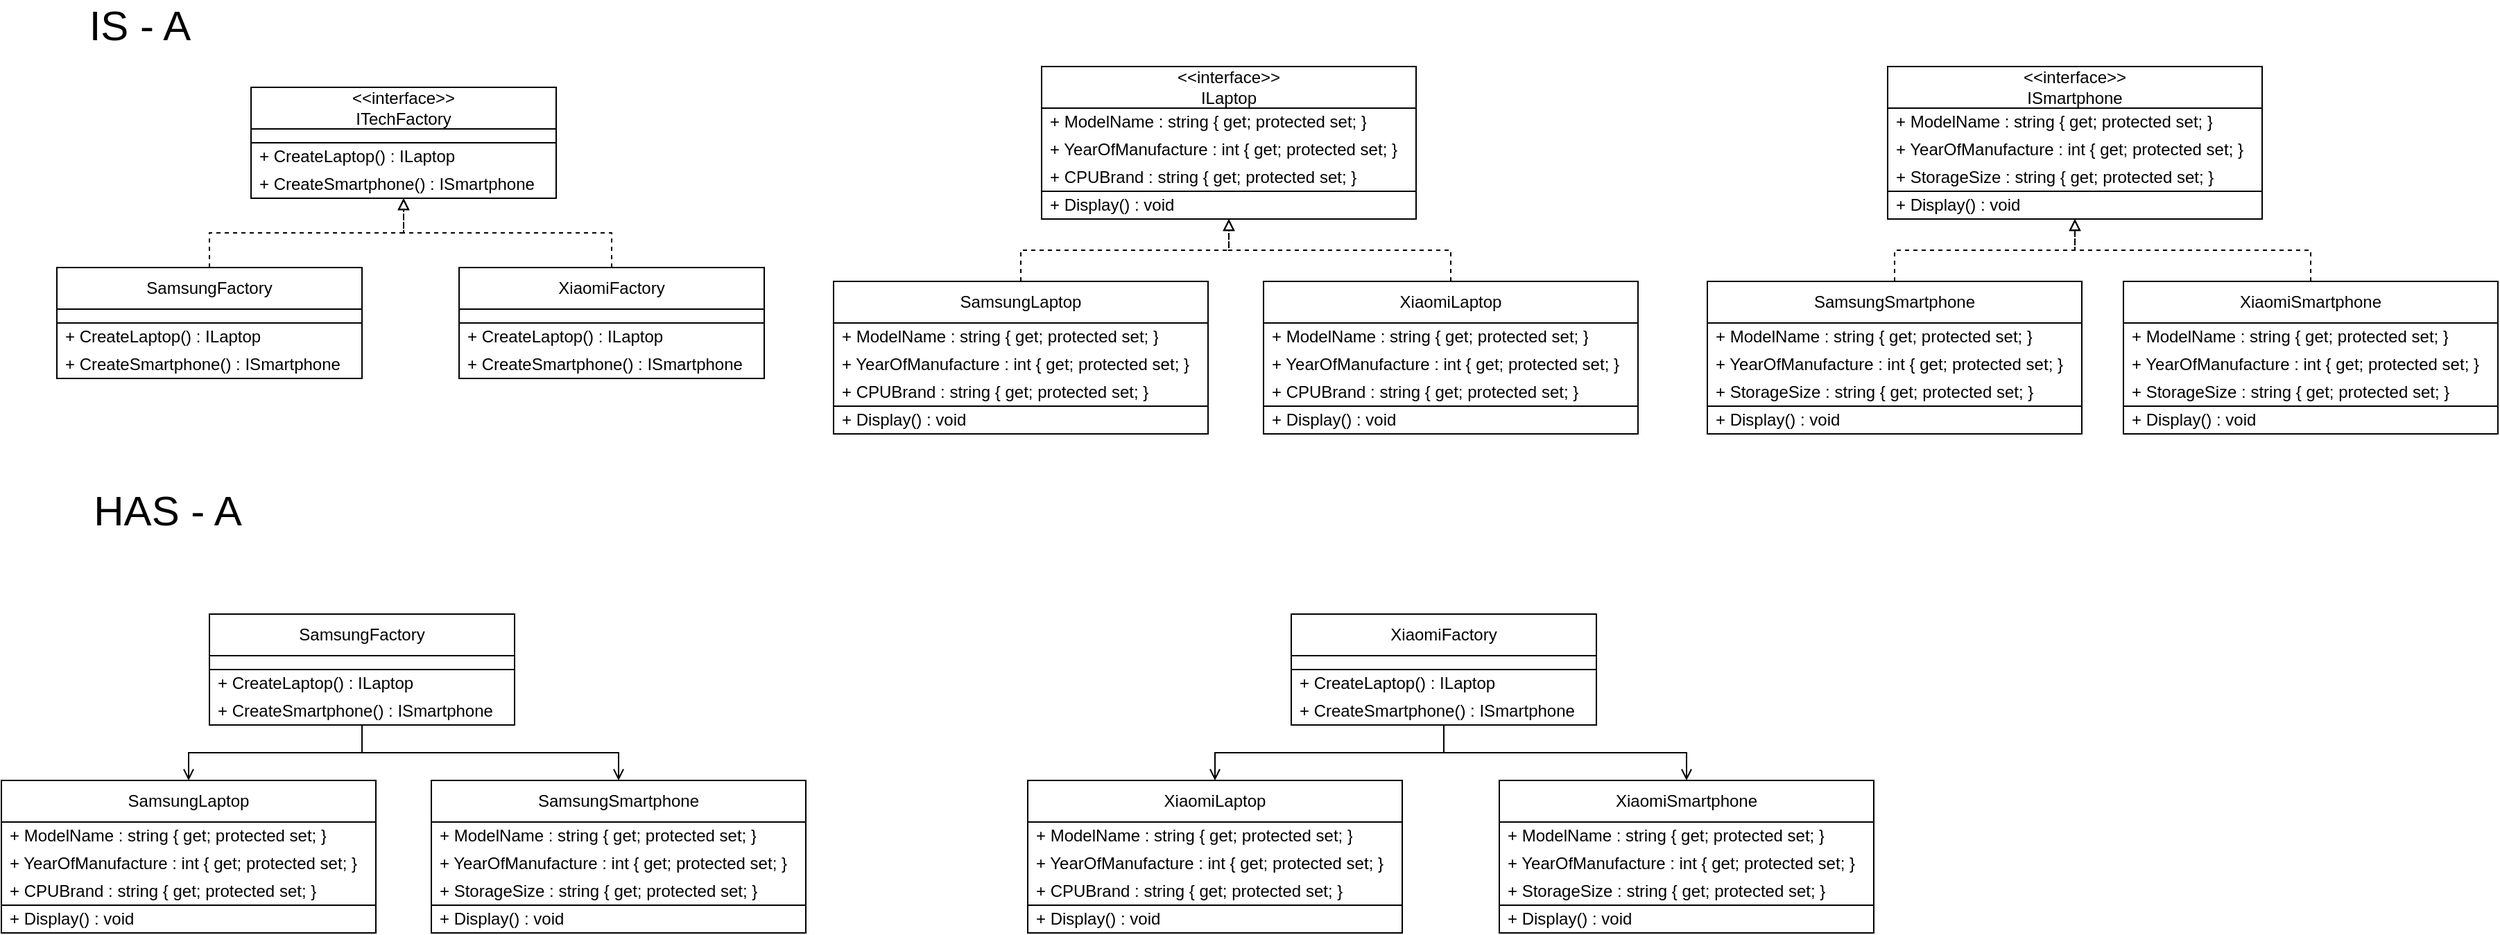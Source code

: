<mxfile version="26.0.16">
  <diagram name="Page-1" id="Qs8pfFPpCerDKXt57efB">
    <mxGraphModel dx="2477" dy="3797" grid="1" gridSize="10" guides="1" tooltips="1" connect="1" arrows="1" fold="1" page="1" pageScale="1" pageWidth="850" pageHeight="1100" math="0" shadow="0">
      <root>
        <mxCell id="0" />
        <mxCell id="1" parent="0" />
        <mxCell id="cxuHDFK6pZK8DwNZ5O6L-1" value="&amp;lt;&amp;lt;interface&amp;gt;&amp;gt;&lt;div&gt;ITechFactory&lt;/div&gt;" style="swimlane;fontStyle=0;childLayout=stackLayout;horizontal=1;startSize=30;horizontalStack=0;resizeParent=1;resizeParentMax=0;resizeLast=0;collapsible=1;marginBottom=0;whiteSpace=wrap;html=1;" vertex="1" parent="1">
          <mxGeometry x="320" y="370" width="220" height="80" as="geometry" />
        </mxCell>
        <mxCell id="cxuHDFK6pZK8DwNZ5O6L-2" value="." style="text;strokeColor=none;fillColor=none;align=left;verticalAlign=middle;spacingLeft=4;spacingRight=4;overflow=hidden;points=[[0,0.5],[1,0.5]];portConstraint=eastwest;rotatable=0;whiteSpace=wrap;html=1;" vertex="1" parent="cxuHDFK6pZK8DwNZ5O6L-1">
          <mxGeometry y="30" width="220" height="10" as="geometry" />
        </mxCell>
        <mxCell id="cxuHDFK6pZK8DwNZ5O6L-5" value="" style="swimlane;startSize=0;" vertex="1" parent="cxuHDFK6pZK8DwNZ5O6L-1">
          <mxGeometry y="40" width="220" height="40" as="geometry" />
        </mxCell>
        <mxCell id="cxuHDFK6pZK8DwNZ5O6L-6" value="+&amp;nbsp;CreateLaptop() : ILaptop" style="text;strokeColor=none;fillColor=none;align=left;verticalAlign=middle;spacingLeft=4;spacingRight=4;overflow=hidden;points=[[0,0.5],[1,0.5]];portConstraint=eastwest;rotatable=0;whiteSpace=wrap;html=1;" vertex="1" parent="cxuHDFK6pZK8DwNZ5O6L-5">
          <mxGeometry width="220" height="20" as="geometry" />
        </mxCell>
        <mxCell id="cxuHDFK6pZK8DwNZ5O6L-7" value="+ CreateSmartphone() : ISmartphone" style="text;strokeColor=none;fillColor=none;align=left;verticalAlign=middle;spacingLeft=4;spacingRight=4;overflow=hidden;points=[[0,0.5],[1,0.5]];portConstraint=eastwest;rotatable=0;whiteSpace=wrap;html=1;" vertex="1" parent="cxuHDFK6pZK8DwNZ5O6L-5">
          <mxGeometry y="20" width="220" height="20" as="geometry" />
        </mxCell>
        <mxCell id="cxuHDFK6pZK8DwNZ5O6L-8" value="." style="text;strokeColor=none;fillColor=none;align=left;verticalAlign=middle;spacingLeft=4;spacingRight=4;overflow=hidden;points=[[0,0.5],[1,0.5]];portConstraint=eastwest;rotatable=0;whiteSpace=wrap;html=1;" vertex="1" parent="1">
          <mxGeometry x="350" y="560" width="220" height="10" as="geometry" />
        </mxCell>
        <mxCell id="cxuHDFK6pZK8DwNZ5O6L-21" style="edgeStyle=orthogonalEdgeStyle;rounded=0;orthogonalLoop=1;jettySize=auto;html=1;dashed=1;endArrow=block;endFill=0;" edge="1" parent="1" source="cxuHDFK6pZK8DwNZ5O6L-9" target="cxuHDFK6pZK8DwNZ5O6L-1">
          <mxGeometry relative="1" as="geometry" />
        </mxCell>
        <mxCell id="cxuHDFK6pZK8DwNZ5O6L-9" value="&lt;div&gt;XiaomiFactory&lt;/div&gt;" style="swimlane;fontStyle=0;childLayout=stackLayout;horizontal=1;startSize=30;horizontalStack=0;resizeParent=1;resizeParentMax=0;resizeLast=0;collapsible=1;marginBottom=0;whiteSpace=wrap;html=1;" vertex="1" parent="1">
          <mxGeometry x="470" y="500" width="220" height="80" as="geometry" />
        </mxCell>
        <mxCell id="cxuHDFK6pZK8DwNZ5O6L-10" value="." style="text;strokeColor=none;fillColor=none;align=left;verticalAlign=middle;spacingLeft=4;spacingRight=4;overflow=hidden;points=[[0,0.5],[1,0.5]];portConstraint=eastwest;rotatable=0;whiteSpace=wrap;html=1;" vertex="1" parent="cxuHDFK6pZK8DwNZ5O6L-9">
          <mxGeometry y="30" width="220" height="10" as="geometry" />
        </mxCell>
        <mxCell id="cxuHDFK6pZK8DwNZ5O6L-11" value="" style="swimlane;startSize=0;" vertex="1" parent="cxuHDFK6pZK8DwNZ5O6L-9">
          <mxGeometry y="40" width="220" height="40" as="geometry" />
        </mxCell>
        <mxCell id="cxuHDFK6pZK8DwNZ5O6L-12" value="+&amp;nbsp;CreateLaptop() : ILaptop" style="text;strokeColor=none;fillColor=none;align=left;verticalAlign=middle;spacingLeft=4;spacingRight=4;overflow=hidden;points=[[0,0.5],[1,0.5]];portConstraint=eastwest;rotatable=0;whiteSpace=wrap;html=1;" vertex="1" parent="cxuHDFK6pZK8DwNZ5O6L-11">
          <mxGeometry width="220" height="20" as="geometry" />
        </mxCell>
        <mxCell id="cxuHDFK6pZK8DwNZ5O6L-13" value="+ CreateSmartphone() : ISmartphone" style="text;strokeColor=none;fillColor=none;align=left;verticalAlign=middle;spacingLeft=4;spacingRight=4;overflow=hidden;points=[[0,0.5],[1,0.5]];portConstraint=eastwest;rotatable=0;whiteSpace=wrap;html=1;" vertex="1" parent="cxuHDFK6pZK8DwNZ5O6L-11">
          <mxGeometry y="20" width="220" height="20" as="geometry" />
        </mxCell>
        <mxCell id="cxuHDFK6pZK8DwNZ5O6L-20" style="edgeStyle=orthogonalEdgeStyle;rounded=0;orthogonalLoop=1;jettySize=auto;html=1;dashed=1;endArrow=block;endFill=0;" edge="1" parent="1" source="cxuHDFK6pZK8DwNZ5O6L-14" target="cxuHDFK6pZK8DwNZ5O6L-1">
          <mxGeometry relative="1" as="geometry" />
        </mxCell>
        <mxCell id="cxuHDFK6pZK8DwNZ5O6L-14" value="&lt;div&gt;SamsungFactory&lt;/div&gt;" style="swimlane;fontStyle=0;childLayout=stackLayout;horizontal=1;startSize=30;horizontalStack=0;resizeParent=1;resizeParentMax=0;resizeLast=0;collapsible=1;marginBottom=0;whiteSpace=wrap;html=1;" vertex="1" parent="1">
          <mxGeometry x="180" y="500" width="220" height="80" as="geometry" />
        </mxCell>
        <mxCell id="cxuHDFK6pZK8DwNZ5O6L-15" value="." style="text;strokeColor=none;fillColor=none;align=left;verticalAlign=middle;spacingLeft=4;spacingRight=4;overflow=hidden;points=[[0,0.5],[1,0.5]];portConstraint=eastwest;rotatable=0;whiteSpace=wrap;html=1;" vertex="1" parent="cxuHDFK6pZK8DwNZ5O6L-14">
          <mxGeometry y="30" width="220" height="10" as="geometry" />
        </mxCell>
        <mxCell id="cxuHDFK6pZK8DwNZ5O6L-16" value="" style="swimlane;startSize=0;" vertex="1" parent="cxuHDFK6pZK8DwNZ5O6L-14">
          <mxGeometry y="40" width="220" height="40" as="geometry" />
        </mxCell>
        <mxCell id="cxuHDFK6pZK8DwNZ5O6L-17" value="+&amp;nbsp;CreateLaptop() : ILaptop" style="text;strokeColor=none;fillColor=none;align=left;verticalAlign=middle;spacingLeft=4;spacingRight=4;overflow=hidden;points=[[0,0.5],[1,0.5]];portConstraint=eastwest;rotatable=0;whiteSpace=wrap;html=1;" vertex="1" parent="cxuHDFK6pZK8DwNZ5O6L-16">
          <mxGeometry width="220" height="20" as="geometry" />
        </mxCell>
        <mxCell id="cxuHDFK6pZK8DwNZ5O6L-18" value="+ CreateSmartphone() : ISmartphone" style="text;strokeColor=none;fillColor=none;align=left;verticalAlign=middle;spacingLeft=4;spacingRight=4;overflow=hidden;points=[[0,0.5],[1,0.5]];portConstraint=eastwest;rotatable=0;whiteSpace=wrap;html=1;" vertex="1" parent="cxuHDFK6pZK8DwNZ5O6L-16">
          <mxGeometry y="20" width="220" height="20" as="geometry" />
        </mxCell>
        <mxCell id="cxuHDFK6pZK8DwNZ5O6L-19" value="&lt;font&gt;IS - A&lt;/font&gt;" style="text;html=1;align=center;verticalAlign=middle;whiteSpace=wrap;rounded=0;fontSize=30;" vertex="1" parent="1">
          <mxGeometry x="180" y="310" width="120" height="30" as="geometry" />
        </mxCell>
        <mxCell id="cxuHDFK6pZK8DwNZ5O6L-22" value="&amp;lt;&amp;lt;interface&amp;gt;&amp;gt;&lt;div&gt;ILaptop&lt;/div&gt;" style="swimlane;fontStyle=0;childLayout=stackLayout;horizontal=1;startSize=30;horizontalStack=0;resizeParent=1;resizeParentMax=0;resizeLast=0;collapsible=1;marginBottom=0;whiteSpace=wrap;html=1;" vertex="1" parent="1">
          <mxGeometry x="890" y="355" width="270" height="110" as="geometry" />
        </mxCell>
        <mxCell id="cxuHDFK6pZK8DwNZ5O6L-23" value="+ ModelName : string&amp;nbsp;{ get; protected set; }" style="text;strokeColor=none;fillColor=none;align=left;verticalAlign=middle;spacingLeft=4;spacingRight=4;overflow=hidden;points=[[0,0.5],[1,0.5]];portConstraint=eastwest;rotatable=0;whiteSpace=wrap;html=1;" vertex="1" parent="cxuHDFK6pZK8DwNZ5O6L-22">
          <mxGeometry y="30" width="270" height="20" as="geometry" />
        </mxCell>
        <mxCell id="cxuHDFK6pZK8DwNZ5O6L-24" value="+ YearOfManufacture : int&amp;nbsp;{ get; protected set; }" style="text;strokeColor=none;fillColor=none;align=left;verticalAlign=middle;spacingLeft=4;spacingRight=4;overflow=hidden;points=[[0,0.5],[1,0.5]];portConstraint=eastwest;rotatable=0;whiteSpace=wrap;html=1;" vertex="1" parent="cxuHDFK6pZK8DwNZ5O6L-22">
          <mxGeometry y="50" width="270" height="20" as="geometry" />
        </mxCell>
        <mxCell id="cxuHDFK6pZK8DwNZ5O6L-25" value="+ CPUBrand : string&amp;nbsp;{ get; protected set; }" style="text;strokeColor=none;fillColor=none;align=left;verticalAlign=middle;spacingLeft=4;spacingRight=4;overflow=hidden;points=[[0,0.5],[1,0.5]];portConstraint=eastwest;rotatable=0;whiteSpace=wrap;html=1;" vertex="1" parent="cxuHDFK6pZK8DwNZ5O6L-22">
          <mxGeometry y="70" width="270" height="20" as="geometry" />
        </mxCell>
        <mxCell id="cxuHDFK6pZK8DwNZ5O6L-26" value="" style="swimlane;startSize=0;" vertex="1" parent="cxuHDFK6pZK8DwNZ5O6L-22">
          <mxGeometry y="90" width="270" height="20" as="geometry" />
        </mxCell>
        <mxCell id="cxuHDFK6pZK8DwNZ5O6L-27" value="+ Display() : void" style="text;strokeColor=none;fillColor=none;align=left;verticalAlign=middle;spacingLeft=4;spacingRight=4;overflow=hidden;points=[[0,0.5],[1,0.5]];portConstraint=eastwest;rotatable=0;whiteSpace=wrap;html=1;" vertex="1" parent="cxuHDFK6pZK8DwNZ5O6L-26">
          <mxGeometry width="270" height="20" as="geometry" />
        </mxCell>
        <mxCell id="cxuHDFK6pZK8DwNZ5O6L-28" value="&amp;lt;&amp;lt;interface&amp;gt;&amp;gt;&lt;div&gt;ISmartphone&lt;/div&gt;" style="swimlane;fontStyle=0;childLayout=stackLayout;horizontal=1;startSize=30;horizontalStack=0;resizeParent=1;resizeParentMax=0;resizeLast=0;collapsible=1;marginBottom=0;whiteSpace=wrap;html=1;" vertex="1" parent="1">
          <mxGeometry x="1500" y="355" width="270" height="110" as="geometry" />
        </mxCell>
        <mxCell id="cxuHDFK6pZK8DwNZ5O6L-29" value="+ ModelName : string&amp;nbsp;{ get; protected set; }" style="text;strokeColor=none;fillColor=none;align=left;verticalAlign=middle;spacingLeft=4;spacingRight=4;overflow=hidden;points=[[0,0.5],[1,0.5]];portConstraint=eastwest;rotatable=0;whiteSpace=wrap;html=1;" vertex="1" parent="cxuHDFK6pZK8DwNZ5O6L-28">
          <mxGeometry y="30" width="270" height="20" as="geometry" />
        </mxCell>
        <mxCell id="cxuHDFK6pZK8DwNZ5O6L-30" value="+ YearOfManufacture : int&amp;nbsp;{ get; protected set; }" style="text;strokeColor=none;fillColor=none;align=left;verticalAlign=middle;spacingLeft=4;spacingRight=4;overflow=hidden;points=[[0,0.5],[1,0.5]];portConstraint=eastwest;rotatable=0;whiteSpace=wrap;html=1;" vertex="1" parent="cxuHDFK6pZK8DwNZ5O6L-28">
          <mxGeometry y="50" width="270" height="20" as="geometry" />
        </mxCell>
        <mxCell id="cxuHDFK6pZK8DwNZ5O6L-31" value="+ StorageSize : string&amp;nbsp;{ get; protected set; }" style="text;strokeColor=none;fillColor=none;align=left;verticalAlign=middle;spacingLeft=4;spacingRight=4;overflow=hidden;points=[[0,0.5],[1,0.5]];portConstraint=eastwest;rotatable=0;whiteSpace=wrap;html=1;" vertex="1" parent="cxuHDFK6pZK8DwNZ5O6L-28">
          <mxGeometry y="70" width="270" height="20" as="geometry" />
        </mxCell>
        <mxCell id="cxuHDFK6pZK8DwNZ5O6L-32" value="" style="swimlane;startSize=0;" vertex="1" parent="cxuHDFK6pZK8DwNZ5O6L-28">
          <mxGeometry y="90" width="270" height="20" as="geometry" />
        </mxCell>
        <mxCell id="cxuHDFK6pZK8DwNZ5O6L-33" value="+ Display() : void" style="text;strokeColor=none;fillColor=none;align=left;verticalAlign=middle;spacingLeft=4;spacingRight=4;overflow=hidden;points=[[0,0.5],[1,0.5]];portConstraint=eastwest;rotatable=0;whiteSpace=wrap;html=1;" vertex="1" parent="cxuHDFK6pZK8DwNZ5O6L-32">
          <mxGeometry width="270" height="20" as="geometry" />
        </mxCell>
        <mxCell id="cxuHDFK6pZK8DwNZ5O6L-47" style="edgeStyle=orthogonalEdgeStyle;rounded=0;orthogonalLoop=1;jettySize=auto;html=1;dashed=1;endArrow=block;endFill=0;" edge="1" parent="1" source="cxuHDFK6pZK8DwNZ5O6L-34" target="cxuHDFK6pZK8DwNZ5O6L-22">
          <mxGeometry relative="1" as="geometry" />
        </mxCell>
        <mxCell id="cxuHDFK6pZK8DwNZ5O6L-34" value="&lt;div&gt;XiaomiLaptop&lt;/div&gt;" style="swimlane;fontStyle=0;childLayout=stackLayout;horizontal=1;startSize=30;horizontalStack=0;resizeParent=1;resizeParentMax=0;resizeLast=0;collapsible=1;marginBottom=0;whiteSpace=wrap;html=1;" vertex="1" parent="1">
          <mxGeometry x="1050" y="510" width="270" height="110" as="geometry" />
        </mxCell>
        <mxCell id="cxuHDFK6pZK8DwNZ5O6L-35" value="+ ModelName : string&amp;nbsp;{ get; protected set; }" style="text;strokeColor=none;fillColor=none;align=left;verticalAlign=middle;spacingLeft=4;spacingRight=4;overflow=hidden;points=[[0,0.5],[1,0.5]];portConstraint=eastwest;rotatable=0;whiteSpace=wrap;html=1;" vertex="1" parent="cxuHDFK6pZK8DwNZ5O6L-34">
          <mxGeometry y="30" width="270" height="20" as="geometry" />
        </mxCell>
        <mxCell id="cxuHDFK6pZK8DwNZ5O6L-36" value="+ YearOfManufacture : int&amp;nbsp;{ get; protected set; }" style="text;strokeColor=none;fillColor=none;align=left;verticalAlign=middle;spacingLeft=4;spacingRight=4;overflow=hidden;points=[[0,0.5],[1,0.5]];portConstraint=eastwest;rotatable=0;whiteSpace=wrap;html=1;" vertex="1" parent="cxuHDFK6pZK8DwNZ5O6L-34">
          <mxGeometry y="50" width="270" height="20" as="geometry" />
        </mxCell>
        <mxCell id="cxuHDFK6pZK8DwNZ5O6L-37" value="+ CPUBrand : string&amp;nbsp;{ get; protected set; }" style="text;strokeColor=none;fillColor=none;align=left;verticalAlign=middle;spacingLeft=4;spacingRight=4;overflow=hidden;points=[[0,0.5],[1,0.5]];portConstraint=eastwest;rotatable=0;whiteSpace=wrap;html=1;" vertex="1" parent="cxuHDFK6pZK8DwNZ5O6L-34">
          <mxGeometry y="70" width="270" height="20" as="geometry" />
        </mxCell>
        <mxCell id="cxuHDFK6pZK8DwNZ5O6L-38" value="" style="swimlane;startSize=0;" vertex="1" parent="cxuHDFK6pZK8DwNZ5O6L-34">
          <mxGeometry y="90" width="270" height="20" as="geometry" />
        </mxCell>
        <mxCell id="cxuHDFK6pZK8DwNZ5O6L-39" value="+ Display() : void" style="text;strokeColor=none;fillColor=none;align=left;verticalAlign=middle;spacingLeft=4;spacingRight=4;overflow=hidden;points=[[0,0.5],[1,0.5]];portConstraint=eastwest;rotatable=0;whiteSpace=wrap;html=1;" vertex="1" parent="cxuHDFK6pZK8DwNZ5O6L-38">
          <mxGeometry width="270" height="20" as="geometry" />
        </mxCell>
        <mxCell id="cxuHDFK6pZK8DwNZ5O6L-46" style="edgeStyle=orthogonalEdgeStyle;rounded=0;orthogonalLoop=1;jettySize=auto;html=1;dashed=1;endArrow=block;endFill=0;" edge="1" parent="1" source="cxuHDFK6pZK8DwNZ5O6L-40" target="cxuHDFK6pZK8DwNZ5O6L-22">
          <mxGeometry relative="1" as="geometry" />
        </mxCell>
        <mxCell id="cxuHDFK6pZK8DwNZ5O6L-40" value="&lt;div&gt;SamsungLaptop&lt;/div&gt;" style="swimlane;fontStyle=0;childLayout=stackLayout;horizontal=1;startSize=30;horizontalStack=0;resizeParent=1;resizeParentMax=0;resizeLast=0;collapsible=1;marginBottom=0;whiteSpace=wrap;html=1;" vertex="1" parent="1">
          <mxGeometry x="740" y="510" width="270" height="110" as="geometry" />
        </mxCell>
        <mxCell id="cxuHDFK6pZK8DwNZ5O6L-41" value="+ ModelName : string&amp;nbsp;{ get; protected set; }" style="text;strokeColor=none;fillColor=none;align=left;verticalAlign=middle;spacingLeft=4;spacingRight=4;overflow=hidden;points=[[0,0.5],[1,0.5]];portConstraint=eastwest;rotatable=0;whiteSpace=wrap;html=1;" vertex="1" parent="cxuHDFK6pZK8DwNZ5O6L-40">
          <mxGeometry y="30" width="270" height="20" as="geometry" />
        </mxCell>
        <mxCell id="cxuHDFK6pZK8DwNZ5O6L-42" value="+ YearOfManufacture : int&amp;nbsp;{ get; protected set; }" style="text;strokeColor=none;fillColor=none;align=left;verticalAlign=middle;spacingLeft=4;spacingRight=4;overflow=hidden;points=[[0,0.5],[1,0.5]];portConstraint=eastwest;rotatable=0;whiteSpace=wrap;html=1;" vertex="1" parent="cxuHDFK6pZK8DwNZ5O6L-40">
          <mxGeometry y="50" width="270" height="20" as="geometry" />
        </mxCell>
        <mxCell id="cxuHDFK6pZK8DwNZ5O6L-43" value="+ CPUBrand : string&amp;nbsp;{ get; protected set; }" style="text;strokeColor=none;fillColor=none;align=left;verticalAlign=middle;spacingLeft=4;spacingRight=4;overflow=hidden;points=[[0,0.5],[1,0.5]];portConstraint=eastwest;rotatable=0;whiteSpace=wrap;html=1;" vertex="1" parent="cxuHDFK6pZK8DwNZ5O6L-40">
          <mxGeometry y="70" width="270" height="20" as="geometry" />
        </mxCell>
        <mxCell id="cxuHDFK6pZK8DwNZ5O6L-44" value="" style="swimlane;startSize=0;" vertex="1" parent="cxuHDFK6pZK8DwNZ5O6L-40">
          <mxGeometry y="90" width="270" height="20" as="geometry" />
        </mxCell>
        <mxCell id="cxuHDFK6pZK8DwNZ5O6L-45" value="+ Display() : void" style="text;strokeColor=none;fillColor=none;align=left;verticalAlign=middle;spacingLeft=4;spacingRight=4;overflow=hidden;points=[[0,0.5],[1,0.5]];portConstraint=eastwest;rotatable=0;whiteSpace=wrap;html=1;" vertex="1" parent="cxuHDFK6pZK8DwNZ5O6L-44">
          <mxGeometry width="270" height="20" as="geometry" />
        </mxCell>
        <mxCell id="cxuHDFK6pZK8DwNZ5O6L-60" style="edgeStyle=orthogonalEdgeStyle;rounded=0;orthogonalLoop=1;jettySize=auto;html=1;dashed=1;endArrow=block;endFill=0;" edge="1" parent="1" source="cxuHDFK6pZK8DwNZ5O6L-48" target="cxuHDFK6pZK8DwNZ5O6L-28">
          <mxGeometry relative="1" as="geometry" />
        </mxCell>
        <mxCell id="cxuHDFK6pZK8DwNZ5O6L-48" value="&lt;div&gt;SamsungSmartphone&lt;/div&gt;" style="swimlane;fontStyle=0;childLayout=stackLayout;horizontal=1;startSize=30;horizontalStack=0;resizeParent=1;resizeParentMax=0;resizeLast=0;collapsible=1;marginBottom=0;whiteSpace=wrap;html=1;" vertex="1" parent="1">
          <mxGeometry x="1370" y="510" width="270" height="110" as="geometry" />
        </mxCell>
        <mxCell id="cxuHDFK6pZK8DwNZ5O6L-49" value="+ ModelName : string&amp;nbsp;{ get; protected set; }" style="text;strokeColor=none;fillColor=none;align=left;verticalAlign=middle;spacingLeft=4;spacingRight=4;overflow=hidden;points=[[0,0.5],[1,0.5]];portConstraint=eastwest;rotatable=0;whiteSpace=wrap;html=1;" vertex="1" parent="cxuHDFK6pZK8DwNZ5O6L-48">
          <mxGeometry y="30" width="270" height="20" as="geometry" />
        </mxCell>
        <mxCell id="cxuHDFK6pZK8DwNZ5O6L-50" value="+ YearOfManufacture : int&amp;nbsp;{ get; protected set; }" style="text;strokeColor=none;fillColor=none;align=left;verticalAlign=middle;spacingLeft=4;spacingRight=4;overflow=hidden;points=[[0,0.5],[1,0.5]];portConstraint=eastwest;rotatable=0;whiteSpace=wrap;html=1;" vertex="1" parent="cxuHDFK6pZK8DwNZ5O6L-48">
          <mxGeometry y="50" width="270" height="20" as="geometry" />
        </mxCell>
        <mxCell id="cxuHDFK6pZK8DwNZ5O6L-51" value="+ StorageSize : string&amp;nbsp;{ get; protected set; }" style="text;strokeColor=none;fillColor=none;align=left;verticalAlign=middle;spacingLeft=4;spacingRight=4;overflow=hidden;points=[[0,0.5],[1,0.5]];portConstraint=eastwest;rotatable=0;whiteSpace=wrap;html=1;" vertex="1" parent="cxuHDFK6pZK8DwNZ5O6L-48">
          <mxGeometry y="70" width="270" height="20" as="geometry" />
        </mxCell>
        <mxCell id="cxuHDFK6pZK8DwNZ5O6L-52" value="" style="swimlane;startSize=0;" vertex="1" parent="cxuHDFK6pZK8DwNZ5O6L-48">
          <mxGeometry y="90" width="270" height="20" as="geometry" />
        </mxCell>
        <mxCell id="cxuHDFK6pZK8DwNZ5O6L-53" value="+ Display() : void" style="text;strokeColor=none;fillColor=none;align=left;verticalAlign=middle;spacingLeft=4;spacingRight=4;overflow=hidden;points=[[0,0.5],[1,0.5]];portConstraint=eastwest;rotatable=0;whiteSpace=wrap;html=1;" vertex="1" parent="cxuHDFK6pZK8DwNZ5O6L-52">
          <mxGeometry width="270" height="20" as="geometry" />
        </mxCell>
        <mxCell id="cxuHDFK6pZK8DwNZ5O6L-61" style="edgeStyle=orthogonalEdgeStyle;rounded=0;orthogonalLoop=1;jettySize=auto;html=1;dashed=1;endArrow=block;endFill=0;" edge="1" parent="1" source="cxuHDFK6pZK8DwNZ5O6L-54" target="cxuHDFK6pZK8DwNZ5O6L-28">
          <mxGeometry relative="1" as="geometry" />
        </mxCell>
        <mxCell id="cxuHDFK6pZK8DwNZ5O6L-54" value="&lt;div&gt;XiaomiSmartphone&lt;/div&gt;" style="swimlane;fontStyle=0;childLayout=stackLayout;horizontal=1;startSize=30;horizontalStack=0;resizeParent=1;resizeParentMax=0;resizeLast=0;collapsible=1;marginBottom=0;whiteSpace=wrap;html=1;" vertex="1" parent="1">
          <mxGeometry x="1670" y="510" width="270" height="110" as="geometry" />
        </mxCell>
        <mxCell id="cxuHDFK6pZK8DwNZ5O6L-55" value="+ ModelName : string&amp;nbsp;{ get; protected set; }" style="text;strokeColor=none;fillColor=none;align=left;verticalAlign=middle;spacingLeft=4;spacingRight=4;overflow=hidden;points=[[0,0.5],[1,0.5]];portConstraint=eastwest;rotatable=0;whiteSpace=wrap;html=1;" vertex="1" parent="cxuHDFK6pZK8DwNZ5O6L-54">
          <mxGeometry y="30" width="270" height="20" as="geometry" />
        </mxCell>
        <mxCell id="cxuHDFK6pZK8DwNZ5O6L-56" value="+ YearOfManufacture : int&amp;nbsp;{ get; protected set; }" style="text;strokeColor=none;fillColor=none;align=left;verticalAlign=middle;spacingLeft=4;spacingRight=4;overflow=hidden;points=[[0,0.5],[1,0.5]];portConstraint=eastwest;rotatable=0;whiteSpace=wrap;html=1;" vertex="1" parent="cxuHDFK6pZK8DwNZ5O6L-54">
          <mxGeometry y="50" width="270" height="20" as="geometry" />
        </mxCell>
        <mxCell id="cxuHDFK6pZK8DwNZ5O6L-57" value="+ StorageSize : string&amp;nbsp;{ get; protected set; }" style="text;strokeColor=none;fillColor=none;align=left;verticalAlign=middle;spacingLeft=4;spacingRight=4;overflow=hidden;points=[[0,0.5],[1,0.5]];portConstraint=eastwest;rotatable=0;whiteSpace=wrap;html=1;" vertex="1" parent="cxuHDFK6pZK8DwNZ5O6L-54">
          <mxGeometry y="70" width="270" height="20" as="geometry" />
        </mxCell>
        <mxCell id="cxuHDFK6pZK8DwNZ5O6L-58" value="" style="swimlane;startSize=0;" vertex="1" parent="cxuHDFK6pZK8DwNZ5O6L-54">
          <mxGeometry y="90" width="270" height="20" as="geometry" />
        </mxCell>
        <mxCell id="cxuHDFK6pZK8DwNZ5O6L-59" value="+ Display() : void" style="text;strokeColor=none;fillColor=none;align=left;verticalAlign=middle;spacingLeft=4;spacingRight=4;overflow=hidden;points=[[0,0.5],[1,0.5]];portConstraint=eastwest;rotatable=0;whiteSpace=wrap;html=1;" vertex="1" parent="cxuHDFK6pZK8DwNZ5O6L-58">
          <mxGeometry width="270" height="20" as="geometry" />
        </mxCell>
        <mxCell id="cxuHDFK6pZK8DwNZ5O6L-62" value="&lt;font&gt;HAS - A&lt;/font&gt;" style="text;html=1;align=center;verticalAlign=middle;whiteSpace=wrap;rounded=0;fontSize=30;" vertex="1" parent="1">
          <mxGeometry x="200" y="660" width="120" height="30" as="geometry" />
        </mxCell>
        <mxCell id="cxuHDFK6pZK8DwNZ5O6L-98" style="edgeStyle=orthogonalEdgeStyle;rounded=0;orthogonalLoop=1;jettySize=auto;html=1;entryX=0.5;entryY=0;entryDx=0;entryDy=0;endArrow=open;endFill=0;" edge="1" parent="1" source="cxuHDFK6pZK8DwNZ5O6L-63" target="cxuHDFK6pZK8DwNZ5O6L-85">
          <mxGeometry relative="1" as="geometry" />
        </mxCell>
        <mxCell id="cxuHDFK6pZK8DwNZ5O6L-99" style="edgeStyle=orthogonalEdgeStyle;rounded=0;orthogonalLoop=1;jettySize=auto;html=1;endArrow=open;endFill=0;" edge="1" parent="1" source="cxuHDFK6pZK8DwNZ5O6L-63" target="cxuHDFK6pZK8DwNZ5O6L-91">
          <mxGeometry relative="1" as="geometry" />
        </mxCell>
        <mxCell id="cxuHDFK6pZK8DwNZ5O6L-63" value="&lt;div&gt;SamsungFactory&lt;/div&gt;" style="swimlane;fontStyle=0;childLayout=stackLayout;horizontal=1;startSize=30;horizontalStack=0;resizeParent=1;resizeParentMax=0;resizeLast=0;collapsible=1;marginBottom=0;whiteSpace=wrap;html=1;" vertex="1" parent="1">
          <mxGeometry x="290" y="750" width="220" height="80" as="geometry" />
        </mxCell>
        <mxCell id="cxuHDFK6pZK8DwNZ5O6L-64" value="." style="text;strokeColor=none;fillColor=none;align=left;verticalAlign=middle;spacingLeft=4;spacingRight=4;overflow=hidden;points=[[0,0.5],[1,0.5]];portConstraint=eastwest;rotatable=0;whiteSpace=wrap;html=1;" vertex="1" parent="cxuHDFK6pZK8DwNZ5O6L-63">
          <mxGeometry y="30" width="220" height="10" as="geometry" />
        </mxCell>
        <mxCell id="cxuHDFK6pZK8DwNZ5O6L-65" value="" style="swimlane;startSize=0;" vertex="1" parent="cxuHDFK6pZK8DwNZ5O6L-63">
          <mxGeometry y="40" width="220" height="40" as="geometry" />
        </mxCell>
        <mxCell id="cxuHDFK6pZK8DwNZ5O6L-66" value="+&amp;nbsp;CreateLaptop() : ILaptop" style="text;strokeColor=none;fillColor=none;align=left;verticalAlign=middle;spacingLeft=4;spacingRight=4;overflow=hidden;points=[[0,0.5],[1,0.5]];portConstraint=eastwest;rotatable=0;whiteSpace=wrap;html=1;" vertex="1" parent="cxuHDFK6pZK8DwNZ5O6L-65">
          <mxGeometry width="220" height="20" as="geometry" />
        </mxCell>
        <mxCell id="cxuHDFK6pZK8DwNZ5O6L-67" value="+ CreateSmartphone() : ISmartphone" style="text;strokeColor=none;fillColor=none;align=left;verticalAlign=middle;spacingLeft=4;spacingRight=4;overflow=hidden;points=[[0,0.5],[1,0.5]];portConstraint=eastwest;rotatable=0;whiteSpace=wrap;html=1;" vertex="1" parent="cxuHDFK6pZK8DwNZ5O6L-65">
          <mxGeometry y="20" width="220" height="20" as="geometry" />
        </mxCell>
        <mxCell id="cxuHDFK6pZK8DwNZ5O6L-100" style="edgeStyle=orthogonalEdgeStyle;rounded=0;orthogonalLoop=1;jettySize=auto;html=1;entryX=0.5;entryY=0;entryDx=0;entryDy=0;endArrow=open;endFill=0;" edge="1" parent="1" source="cxuHDFK6pZK8DwNZ5O6L-68" target="cxuHDFK6pZK8DwNZ5O6L-73">
          <mxGeometry relative="1" as="geometry" />
        </mxCell>
        <mxCell id="cxuHDFK6pZK8DwNZ5O6L-101" style="edgeStyle=orthogonalEdgeStyle;rounded=0;orthogonalLoop=1;jettySize=auto;html=1;entryX=0.5;entryY=0;entryDx=0;entryDy=0;endArrow=open;endFill=0;" edge="1" parent="1" source="cxuHDFK6pZK8DwNZ5O6L-68" target="cxuHDFK6pZK8DwNZ5O6L-79">
          <mxGeometry relative="1" as="geometry" />
        </mxCell>
        <mxCell id="cxuHDFK6pZK8DwNZ5O6L-68" value="&lt;div&gt;XiaomiFactory&lt;/div&gt;" style="swimlane;fontStyle=0;childLayout=stackLayout;horizontal=1;startSize=30;horizontalStack=0;resizeParent=1;resizeParentMax=0;resizeLast=0;collapsible=1;marginBottom=0;whiteSpace=wrap;html=1;" vertex="1" parent="1">
          <mxGeometry x="1070" y="750" width="220" height="80" as="geometry" />
        </mxCell>
        <mxCell id="cxuHDFK6pZK8DwNZ5O6L-69" value="." style="text;strokeColor=none;fillColor=none;align=left;verticalAlign=middle;spacingLeft=4;spacingRight=4;overflow=hidden;points=[[0,0.5],[1,0.5]];portConstraint=eastwest;rotatable=0;whiteSpace=wrap;html=1;" vertex="1" parent="cxuHDFK6pZK8DwNZ5O6L-68">
          <mxGeometry y="30" width="220" height="10" as="geometry" />
        </mxCell>
        <mxCell id="cxuHDFK6pZK8DwNZ5O6L-70" value="" style="swimlane;startSize=0;" vertex="1" parent="cxuHDFK6pZK8DwNZ5O6L-68">
          <mxGeometry y="40" width="220" height="40" as="geometry" />
        </mxCell>
        <mxCell id="cxuHDFK6pZK8DwNZ5O6L-71" value="+&amp;nbsp;CreateLaptop() : ILaptop" style="text;strokeColor=none;fillColor=none;align=left;verticalAlign=middle;spacingLeft=4;spacingRight=4;overflow=hidden;points=[[0,0.5],[1,0.5]];portConstraint=eastwest;rotatable=0;whiteSpace=wrap;html=1;" vertex="1" parent="cxuHDFK6pZK8DwNZ5O6L-70">
          <mxGeometry width="220" height="20" as="geometry" />
        </mxCell>
        <mxCell id="cxuHDFK6pZK8DwNZ5O6L-72" value="+ CreateSmartphone() : ISmartphone" style="text;strokeColor=none;fillColor=none;align=left;verticalAlign=middle;spacingLeft=4;spacingRight=4;overflow=hidden;points=[[0,0.5],[1,0.5]];portConstraint=eastwest;rotatable=0;whiteSpace=wrap;html=1;" vertex="1" parent="cxuHDFK6pZK8DwNZ5O6L-70">
          <mxGeometry y="20" width="220" height="20" as="geometry" />
        </mxCell>
        <mxCell id="cxuHDFK6pZK8DwNZ5O6L-73" value="&lt;div&gt;XiaomiLaptop&lt;/div&gt;" style="swimlane;fontStyle=0;childLayout=stackLayout;horizontal=1;startSize=30;horizontalStack=0;resizeParent=1;resizeParentMax=0;resizeLast=0;collapsible=1;marginBottom=0;whiteSpace=wrap;html=1;" vertex="1" parent="1">
          <mxGeometry x="880" y="870" width="270" height="110" as="geometry" />
        </mxCell>
        <mxCell id="cxuHDFK6pZK8DwNZ5O6L-74" value="+ ModelName : string&amp;nbsp;{ get; protected set; }" style="text;strokeColor=none;fillColor=none;align=left;verticalAlign=middle;spacingLeft=4;spacingRight=4;overflow=hidden;points=[[0,0.5],[1,0.5]];portConstraint=eastwest;rotatable=0;whiteSpace=wrap;html=1;" vertex="1" parent="cxuHDFK6pZK8DwNZ5O6L-73">
          <mxGeometry y="30" width="270" height="20" as="geometry" />
        </mxCell>
        <mxCell id="cxuHDFK6pZK8DwNZ5O6L-75" value="+ YearOfManufacture : int&amp;nbsp;{ get; protected set; }" style="text;strokeColor=none;fillColor=none;align=left;verticalAlign=middle;spacingLeft=4;spacingRight=4;overflow=hidden;points=[[0,0.5],[1,0.5]];portConstraint=eastwest;rotatable=0;whiteSpace=wrap;html=1;" vertex="1" parent="cxuHDFK6pZK8DwNZ5O6L-73">
          <mxGeometry y="50" width="270" height="20" as="geometry" />
        </mxCell>
        <mxCell id="cxuHDFK6pZK8DwNZ5O6L-76" value="+ CPUBrand : string&amp;nbsp;{ get; protected set; }" style="text;strokeColor=none;fillColor=none;align=left;verticalAlign=middle;spacingLeft=4;spacingRight=4;overflow=hidden;points=[[0,0.5],[1,0.5]];portConstraint=eastwest;rotatable=0;whiteSpace=wrap;html=1;" vertex="1" parent="cxuHDFK6pZK8DwNZ5O6L-73">
          <mxGeometry y="70" width="270" height="20" as="geometry" />
        </mxCell>
        <mxCell id="cxuHDFK6pZK8DwNZ5O6L-77" value="" style="swimlane;startSize=0;" vertex="1" parent="cxuHDFK6pZK8DwNZ5O6L-73">
          <mxGeometry y="90" width="270" height="20" as="geometry" />
        </mxCell>
        <mxCell id="cxuHDFK6pZK8DwNZ5O6L-78" value="+ Display() : void" style="text;strokeColor=none;fillColor=none;align=left;verticalAlign=middle;spacingLeft=4;spacingRight=4;overflow=hidden;points=[[0,0.5],[1,0.5]];portConstraint=eastwest;rotatable=0;whiteSpace=wrap;html=1;" vertex="1" parent="cxuHDFK6pZK8DwNZ5O6L-77">
          <mxGeometry width="270" height="20" as="geometry" />
        </mxCell>
        <mxCell id="cxuHDFK6pZK8DwNZ5O6L-79" value="&lt;div&gt;XiaomiSmartphone&lt;/div&gt;" style="swimlane;fontStyle=0;childLayout=stackLayout;horizontal=1;startSize=30;horizontalStack=0;resizeParent=1;resizeParentMax=0;resizeLast=0;collapsible=1;marginBottom=0;whiteSpace=wrap;html=1;" vertex="1" parent="1">
          <mxGeometry x="1220" y="870" width="270" height="110" as="geometry" />
        </mxCell>
        <mxCell id="cxuHDFK6pZK8DwNZ5O6L-80" value="+ ModelName : string&amp;nbsp;{ get; protected set; }" style="text;strokeColor=none;fillColor=none;align=left;verticalAlign=middle;spacingLeft=4;spacingRight=4;overflow=hidden;points=[[0,0.5],[1,0.5]];portConstraint=eastwest;rotatable=0;whiteSpace=wrap;html=1;" vertex="1" parent="cxuHDFK6pZK8DwNZ5O6L-79">
          <mxGeometry y="30" width="270" height="20" as="geometry" />
        </mxCell>
        <mxCell id="cxuHDFK6pZK8DwNZ5O6L-81" value="+ YearOfManufacture : int&amp;nbsp;{ get; protected set; }" style="text;strokeColor=none;fillColor=none;align=left;verticalAlign=middle;spacingLeft=4;spacingRight=4;overflow=hidden;points=[[0,0.5],[1,0.5]];portConstraint=eastwest;rotatable=0;whiteSpace=wrap;html=1;" vertex="1" parent="cxuHDFK6pZK8DwNZ5O6L-79">
          <mxGeometry y="50" width="270" height="20" as="geometry" />
        </mxCell>
        <mxCell id="cxuHDFK6pZK8DwNZ5O6L-82" value="+ StorageSize : string&amp;nbsp;{ get; protected set; }" style="text;strokeColor=none;fillColor=none;align=left;verticalAlign=middle;spacingLeft=4;spacingRight=4;overflow=hidden;points=[[0,0.5],[1,0.5]];portConstraint=eastwest;rotatable=0;whiteSpace=wrap;html=1;" vertex="1" parent="cxuHDFK6pZK8DwNZ5O6L-79">
          <mxGeometry y="70" width="270" height="20" as="geometry" />
        </mxCell>
        <mxCell id="cxuHDFK6pZK8DwNZ5O6L-83" value="" style="swimlane;startSize=0;" vertex="1" parent="cxuHDFK6pZK8DwNZ5O6L-79">
          <mxGeometry y="90" width="270" height="20" as="geometry" />
        </mxCell>
        <mxCell id="cxuHDFK6pZK8DwNZ5O6L-84" value="+ Display() : void" style="text;strokeColor=none;fillColor=none;align=left;verticalAlign=middle;spacingLeft=4;spacingRight=4;overflow=hidden;points=[[0,0.5],[1,0.5]];portConstraint=eastwest;rotatable=0;whiteSpace=wrap;html=1;" vertex="1" parent="cxuHDFK6pZK8DwNZ5O6L-83">
          <mxGeometry width="270" height="20" as="geometry" />
        </mxCell>
        <mxCell id="cxuHDFK6pZK8DwNZ5O6L-85" value="&lt;div&gt;SamsungLaptop&lt;/div&gt;" style="swimlane;fontStyle=0;childLayout=stackLayout;horizontal=1;startSize=30;horizontalStack=0;resizeParent=1;resizeParentMax=0;resizeLast=0;collapsible=1;marginBottom=0;whiteSpace=wrap;html=1;" vertex="1" parent="1">
          <mxGeometry x="140" y="870" width="270" height="110" as="geometry" />
        </mxCell>
        <mxCell id="cxuHDFK6pZK8DwNZ5O6L-86" value="+ ModelName : string&amp;nbsp;{ get; protected set; }" style="text;strokeColor=none;fillColor=none;align=left;verticalAlign=middle;spacingLeft=4;spacingRight=4;overflow=hidden;points=[[0,0.5],[1,0.5]];portConstraint=eastwest;rotatable=0;whiteSpace=wrap;html=1;" vertex="1" parent="cxuHDFK6pZK8DwNZ5O6L-85">
          <mxGeometry y="30" width="270" height="20" as="geometry" />
        </mxCell>
        <mxCell id="cxuHDFK6pZK8DwNZ5O6L-87" value="+ YearOfManufacture : int&amp;nbsp;{ get; protected set; }" style="text;strokeColor=none;fillColor=none;align=left;verticalAlign=middle;spacingLeft=4;spacingRight=4;overflow=hidden;points=[[0,0.5],[1,0.5]];portConstraint=eastwest;rotatable=0;whiteSpace=wrap;html=1;" vertex="1" parent="cxuHDFK6pZK8DwNZ5O6L-85">
          <mxGeometry y="50" width="270" height="20" as="geometry" />
        </mxCell>
        <mxCell id="cxuHDFK6pZK8DwNZ5O6L-88" value="+ CPUBrand : string&amp;nbsp;{ get; protected set; }" style="text;strokeColor=none;fillColor=none;align=left;verticalAlign=middle;spacingLeft=4;spacingRight=4;overflow=hidden;points=[[0,0.5],[1,0.5]];portConstraint=eastwest;rotatable=0;whiteSpace=wrap;html=1;" vertex="1" parent="cxuHDFK6pZK8DwNZ5O6L-85">
          <mxGeometry y="70" width="270" height="20" as="geometry" />
        </mxCell>
        <mxCell id="cxuHDFK6pZK8DwNZ5O6L-89" value="" style="swimlane;startSize=0;" vertex="1" parent="cxuHDFK6pZK8DwNZ5O6L-85">
          <mxGeometry y="90" width="270" height="20" as="geometry" />
        </mxCell>
        <mxCell id="cxuHDFK6pZK8DwNZ5O6L-90" value="+ Display() : void" style="text;strokeColor=none;fillColor=none;align=left;verticalAlign=middle;spacingLeft=4;spacingRight=4;overflow=hidden;points=[[0,0.5],[1,0.5]];portConstraint=eastwest;rotatable=0;whiteSpace=wrap;html=1;" vertex="1" parent="cxuHDFK6pZK8DwNZ5O6L-89">
          <mxGeometry width="270" height="20" as="geometry" />
        </mxCell>
        <mxCell id="cxuHDFK6pZK8DwNZ5O6L-91" value="&lt;div&gt;SamsungSmartphone&lt;/div&gt;" style="swimlane;fontStyle=0;childLayout=stackLayout;horizontal=1;startSize=30;horizontalStack=0;resizeParent=1;resizeParentMax=0;resizeLast=0;collapsible=1;marginBottom=0;whiteSpace=wrap;html=1;" vertex="1" parent="1">
          <mxGeometry x="450" y="870" width="270" height="110" as="geometry" />
        </mxCell>
        <mxCell id="cxuHDFK6pZK8DwNZ5O6L-92" value="+ ModelName : string&amp;nbsp;{ get; protected set; }" style="text;strokeColor=none;fillColor=none;align=left;verticalAlign=middle;spacingLeft=4;spacingRight=4;overflow=hidden;points=[[0,0.5],[1,0.5]];portConstraint=eastwest;rotatable=0;whiteSpace=wrap;html=1;" vertex="1" parent="cxuHDFK6pZK8DwNZ5O6L-91">
          <mxGeometry y="30" width="270" height="20" as="geometry" />
        </mxCell>
        <mxCell id="cxuHDFK6pZK8DwNZ5O6L-93" value="+ YearOfManufacture : int&amp;nbsp;{ get; protected set; }" style="text;strokeColor=none;fillColor=none;align=left;verticalAlign=middle;spacingLeft=4;spacingRight=4;overflow=hidden;points=[[0,0.5],[1,0.5]];portConstraint=eastwest;rotatable=0;whiteSpace=wrap;html=1;" vertex="1" parent="cxuHDFK6pZK8DwNZ5O6L-91">
          <mxGeometry y="50" width="270" height="20" as="geometry" />
        </mxCell>
        <mxCell id="cxuHDFK6pZK8DwNZ5O6L-94" value="+ StorageSize : string&amp;nbsp;{ get; protected set; }" style="text;strokeColor=none;fillColor=none;align=left;verticalAlign=middle;spacingLeft=4;spacingRight=4;overflow=hidden;points=[[0,0.5],[1,0.5]];portConstraint=eastwest;rotatable=0;whiteSpace=wrap;html=1;" vertex="1" parent="cxuHDFK6pZK8DwNZ5O6L-91">
          <mxGeometry y="70" width="270" height="20" as="geometry" />
        </mxCell>
        <mxCell id="cxuHDFK6pZK8DwNZ5O6L-95" value="" style="swimlane;startSize=0;" vertex="1" parent="cxuHDFK6pZK8DwNZ5O6L-91">
          <mxGeometry y="90" width="270" height="20" as="geometry" />
        </mxCell>
        <mxCell id="cxuHDFK6pZK8DwNZ5O6L-96" value="+ Display() : void" style="text;strokeColor=none;fillColor=none;align=left;verticalAlign=middle;spacingLeft=4;spacingRight=4;overflow=hidden;points=[[0,0.5],[1,0.5]];portConstraint=eastwest;rotatable=0;whiteSpace=wrap;html=1;" vertex="1" parent="cxuHDFK6pZK8DwNZ5O6L-95">
          <mxGeometry width="270" height="20" as="geometry" />
        </mxCell>
      </root>
    </mxGraphModel>
  </diagram>
</mxfile>
